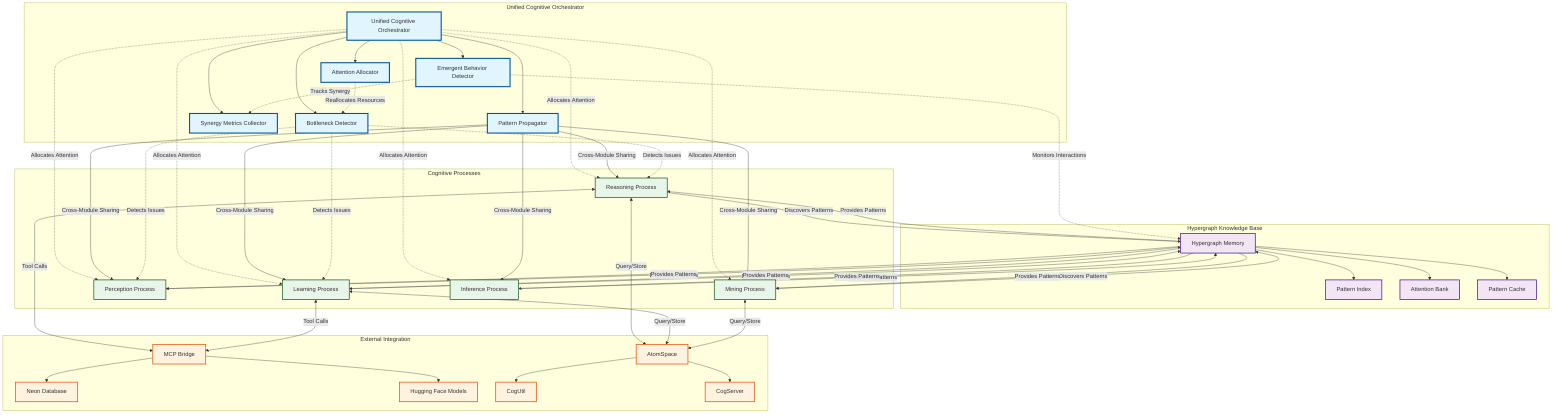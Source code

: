 graph TB
    subgraph "Unified Cognitive Orchestrator"
        UCO[Unified Cognitive Orchestrator]
        UCO --> AA[Attention Allocator]
        UCO --> PP[Pattern Propagator]
        UCO --> BD[Bottleneck Detector]
        UCO --> EB[Emergent Behavior Detector]
        UCO --> SM[Synergy Metrics Collector]
    end
    
    subgraph "Hypergraph Knowledge Base"
        HKB[Hypergraph Memory]
        HKB --> PI[Pattern Index]
        HKB --> AB[Attention Bank]
        HKB --> PC[Pattern Cache]
    end
    
    subgraph "Cognitive Processes"
        RP[Reasoning Process]
        LP[Learning Process]
        PP_PROC[Perception Process]
        MP[Mining Process]
        IP[Inference Process]
    end
    
    subgraph "External Integration"
        MCP[MCP Bridge]
        MCP --> NEON[Neon Database]
        MCP --> HF[Hugging Face Models]
        
        AS[AtomSpace]
        AS --> COGUTIL[CogUtil]
        AS --> COGSERVER[CogServer]
    end
    
    %% Orchestrator manages processes
    UCO -.->|Allocates Attention| RP
    UCO -.->|Allocates Attention| LP
    UCO -.->|Allocates Attention| PP_PROC
    UCO -.->|Allocates Attention| MP
    UCO -.->|Allocates Attention| IP
    
    %% Processes interact with knowledge base
    RP -->|Discovers Patterns| HKB
    LP -->|Discovers Patterns| HKB
    PP_PROC -->|Discovers Patterns| HKB
    MP -->|Discovers Patterns| HKB
    IP -->|Discovers Patterns| HKB
    
    HKB -->|Provides Patterns| RP
    HKB -->|Provides Patterns| LP
    HKB -->|Provides Patterns| PP_PROC
    HKB -->|Provides Patterns| MP
    HKB -->|Provides Patterns| IP
    
    %% External integration
    RP <-->|Query/Store| AS
    LP <-->|Query/Store| AS
    MP <-->|Query/Store| AS
    
    RP <-->|Tool Calls| MCP
    LP <-->|Tool Calls| MCP
    
    %% Synergy flows
    PP -->|Cross-Module Sharing| RP
    PP -->|Cross-Module Sharing| LP
    PP -->|Cross-Module Sharing| PP_PROC
    PP -->|Cross-Module Sharing| MP
    PP -->|Cross-Module Sharing| IP
    
    %% Bottleneck resolution
    BD -.->|Detects Issues| RP
    BD -.->|Detects Issues| LP
    BD -.->|Detects Issues| PP_PROC
    
    AA -.->|Reallocates Resources| BD
    
    %% Emergent behavior
    EB -.->|Monitors Interactions| HKB
    EB -.->|Tracks Synergy| SM
    
    %% Styling
    classDef orchestrator fill:#e1f5ff,stroke:#01579b,stroke-width:3px
    classDef knowledge fill:#f3e5f5,stroke:#4a148c,stroke-width:2px
    classDef process fill:#e8f5e9,stroke:#1b5e20,stroke-width:2px
    classDef external fill:#fff3e0,stroke:#e65100,stroke-width:2px
    
    class UCO,AA,PP,BD,EB,SM orchestrator
    class HKB,PI,AB,PC knowledge
    class RP,LP,PP_PROC,MP,IP process
    class MCP,NEON,HF,AS,COGUTIL,COGSERVER external